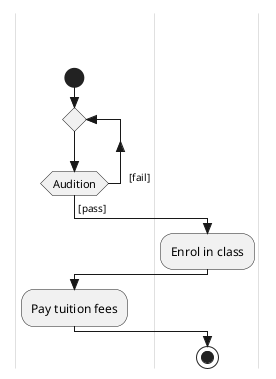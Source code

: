 @startuml student-enrol

skinparam guillemet false
skinparam classAttributeIconSize 0
skinparam linetype ortho
skinparam style strictuml
skinparam classArrowFontSize 10
skinparam classFontStyle bold
skinparam SwimlaneBorderThickness 0

skinparam activity {
  hide empty description
}

|\t|
start
repeat
repeat while(Audition) is (\t[fail])
->[pass];
  |\l|
  :Enrol in class;
  |\t|
  :Pay tuition fees;
  |\l|
stop

@enduml